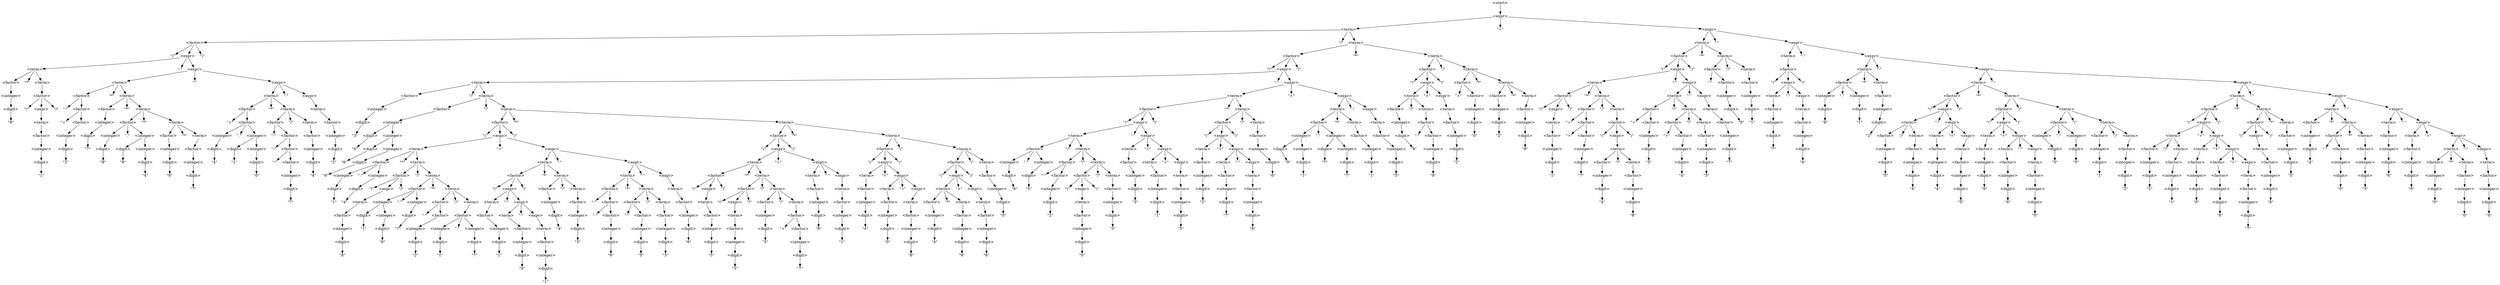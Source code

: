 digraph DerivationTree {

    node [shape=plain];

    n1 [label="\<start\>"];
    n2 [label="\<expr\>"];
    n1 -> n2;

    n3 [label="\<term\>"];
    n2 -> n3;

    n4 [label="\"+\""];
    n2 -> n4;

    n5 [label="\<expr\>"];
    n2 -> n5;

    n6 [label="\<factor\>"];
    n3 -> n6;

    n7 [label="\"/\""];
    n3 -> n7;

    n8 [label="\<term\>"];
    n3 -> n8;

    n9 [label="\<term\>"];
    n5 -> n9;

    n10 [label="\"-\""];
    n5 -> n10;

    n11 [label="\<expr\>"];
    n5 -> n11;

    n12 [label="\"(\""];
    n6 -> n12;

    n13 [label="\<expr\>"];
    n6 -> n13;

    n14 [label="\")\""];
    n6 -> n14;

    n15 [label="\<factor\>"];
    n8 -> n15;

    n16 [label="\"*\""];
    n8 -> n16;

    n17 [label="\<term\>"];
    n8 -> n17;

    n18 [label="\<factor\>"];
    n9 -> n18;

    n19 [label="\"*\""];
    n9 -> n19;

    n20 [label="\<term\>"];
    n9 -> n20;

    n21 [label="\<term\>"];
    n11 -> n21;

    n22 [label="\"-\""];
    n11 -> n22;

    n23 [label="\<expr\>"];
    n11 -> n23;

    n24 [label="\<term\>"];
    n13 -> n24;

    n25 [label="\"-\""];
    n13 -> n25;

    n26 [label="\<expr\>"];
    n13 -> n26;

    n27 [label="\"(\""];
    n15 -> n27;

    n28 [label="\<expr\>"];
    n15 -> n28;

    n29 [label="\")\""];
    n15 -> n29;

    n30 [label="\<factor\>"];
    n17 -> n30;

    n31 [label="\"/\""];
    n17 -> n31;

    n32 [label="\<term\>"];
    n17 -> n32;

    n33 [label="\"(\""];
    n18 -> n33;

    n34 [label="\<expr\>"];
    n18 -> n34;

    n35 [label="\")\""];
    n18 -> n35;

    n36 [label="\<factor\>"];
    n20 -> n36;

    n37 [label="\"/\""];
    n20 -> n37;

    n38 [label="\<term\>"];
    n20 -> n38;

    n39 [label="\<factor\>"];
    n21 -> n39;

    n40 [label="\<term\>"];
    n23 -> n40;

    n41 [label="\"-\""];
    n23 -> n41;

    n42 [label="\<expr\>"];
    n23 -> n42;

    n43 [label="\<factor\>"];
    n24 -> n43;

    n44 [label="\"*\""];
    n24 -> n44;

    n45 [label="\<term\>"];
    n24 -> n45;

    n46 [label="\<term\>"];
    n26 -> n46;

    n47 [label="\"-\""];
    n26 -> n47;

    n48 [label="\<expr\>"];
    n26 -> n48;

    n49 [label="\<term\>"];
    n28 -> n49;

    n50 [label="\"-\""];
    n28 -> n50;

    n51 [label="\<expr\>"];
    n28 -> n51;

    n52 [label="\"(\""];
    n30 -> n52;

    n53 [label="\<expr\>"];
    n30 -> n53;

    n54 [label="\")\""];
    n30 -> n54;

    n55 [label="\<factor\>"];
    n32 -> n55;

    n56 [label="\"*\""];
    n32 -> n56;

    n57 [label="\<term\>"];
    n32 -> n57;

    n58 [label="\<term\>"];
    n34 -> n58;

    n59 [label="\"-\""];
    n34 -> n59;

    n60 [label="\<expr\>"];
    n34 -> n60;

    n61 [label="\"-\""];
    n36 -> n61;

    n62 [label="\<factor\>"];
    n36 -> n62;

    n63 [label="\<factor\>"];
    n38 -> n63;

    n64 [label="\"(\""];
    n39 -> n64;

    n65 [label="\<expr\>"];
    n39 -> n65;

    n66 [label="\")\""];
    n39 -> n66;

    n67 [label="\<factor\>"];
    n40 -> n67;

    n68 [label="\"*\""];
    n40 -> n68;

    n69 [label="\<term\>"];
    n40 -> n69;

    n70 [label="\<term\>"];
    n42 -> n70;

    n71 [label="\"-\""];
    n42 -> n71;

    n72 [label="\<expr\>"];
    n42 -> n72;

    n73 [label="\<integer\>"];
    n43 -> n73;

    n74 [label="\<factor\>"];
    n45 -> n74;

    n75 [label="\<factor\>"];
    n46 -> n75;

    n76 [label="\"*\""];
    n46 -> n76;

    n77 [label="\<term\>"];
    n46 -> n77;

    n78 [label="\<term\>"];
    n48 -> n78;

    n79 [label="\"-\""];
    n48 -> n79;

    n80 [label="\<expr\>"];
    n48 -> n80;

    n81 [label="\<factor\>"];
    n49 -> n81;

    n82 [label="\"/\""];
    n49 -> n82;

    n83 [label="\<term\>"];
    n49 -> n83;

    n84 [label="\<term\>"];
    n51 -> n84;

    n85 [label="\"+\""];
    n51 -> n85;

    n86 [label="\<expr\>"];
    n51 -> n86;

    n87 [label="\<term\>"];
    n53 -> n87;

    n88 [label="\"+\""];
    n53 -> n88;

    n89 [label="\<expr\>"];
    n53 -> n89;

    n90 [label="\"+\""];
    n55 -> n90;

    n91 [label="\<factor\>"];
    n55 -> n91;

    n92 [label="\<factor\>"];
    n57 -> n92;

    n93 [label="\"*\""];
    n57 -> n93;

    n94 [label="\<term\>"];
    n57 -> n94;

    n95 [label="\<factor\>"];
    n58 -> n95;

    n96 [label="\"*\""];
    n58 -> n96;

    n97 [label="\<term\>"];
    n58 -> n97;

    n98 [label="\<term\>"];
    n60 -> n98;

    n99 [label="\"-\""];
    n60 -> n99;

    n100 [label="\<expr\>"];
    n60 -> n100;

    n101 [label="\<integer\>"];
    n62 -> n101;

    n102 [label="\<integer\>"];
    n63 -> n102;

    n103 [label="\<term\>"];
    n65 -> n103;

    n104 [label="\"-\""];
    n65 -> n104;

    n105 [label="\<expr\>"];
    n65 -> n105;

    n106 [label="\<integer\>"];
    n67 -> n106;

    n107 [label="\".\""];
    n67 -> n107;

    n108 [label="\<integer\>"];
    n67 -> n108;

    n109 [label="\<factor\>"];
    n69 -> n109;

    n110 [label="\<factor\>"];
    n70 -> n110;

    n111 [label="\"*\""];
    n70 -> n111;

    n112 [label="\<term\>"];
    n70 -> n112;

    n113 [label="\<term\>"];
    n72 -> n113;

    n114 [label="\"-\""];
    n72 -> n114;

    n115 [label="\<expr\>"];
    n72 -> n115;

    n116 [label="\<digit\>"];
    n73 -> n116;

    n117 [label="\"(\""];
    n74 -> n117;

    n118 [label="\<expr\>"];
    n74 -> n118;

    n119 [label="\")\""];
    n74 -> n119;

    n120 [label="\"-\""];
    n75 -> n120;

    n121 [label="\<factor\>"];
    n75 -> n121;

    n122 [label="\<factor\>"];
    n77 -> n122;

    n123 [label="\"*\""];
    n77 -> n123;

    n124 [label="\<term\>"];
    n77 -> n124;

    n125 [label="\<factor\>"];
    n78 -> n125;

    n126 [label="\"*\""];
    n78 -> n126;

    n127 [label="\<term\>"];
    n78 -> n127;

    n128 [label="\<term\>"];
    n80 -> n128;

    n129 [label="\<integer\>"];
    n81 -> n129;

    n130 [label="\<factor\>"];
    n83 -> n130;

    n131 [label="\"/\""];
    n83 -> n131;

    n132 [label="\<term\>"];
    n83 -> n132;

    n133 [label="\<factor\>"];
    n84 -> n133;

    n134 [label="\"*\""];
    n84 -> n134;

    n135 [label="\<term\>"];
    n84 -> n135;

    n136 [label="\<term\>"];
    n86 -> n136;

    n137 [label="\"-\""];
    n86 -> n137;

    n138 [label="\<expr\>"];
    n86 -> n138;

    n139 [label="\<factor\>"];
    n87 -> n139;

    n140 [label="\"/\""];
    n87 -> n140;

    n141 [label="\<term\>"];
    n87 -> n141;

    n142 [label="\<term\>"];
    n89 -> n142;

    n143 [label="\<integer\>"];
    n91 -> n143;

    n144 [label="\<integer\>"];
    n92 -> n144;

    n145 [label="\<factor\>"];
    n94 -> n145;

    n146 [label="\"(\""];
    n95 -> n146;

    n147 [label="\<expr\>"];
    n95 -> n147;

    n148 [label="\")\""];
    n95 -> n148;

    n149 [label="\<factor\>"];
    n97 -> n149;

    n150 [label="\"/\""];
    n97 -> n150;

    n151 [label="\<term\>"];
    n97 -> n151;

    n152 [label="\<factor\>"];
    n98 -> n152;

    n153 [label="\"/\""];
    n98 -> n153;

    n154 [label="\<term\>"];
    n98 -> n154;

    n155 [label="\<term\>"];
    n100 -> n155;

    n156 [label="\<digit\>"];
    n101 -> n156;

    n157 [label="\<digit\>"];
    n102 -> n157;

    n158 [label="\<factor\>"];
    n103 -> n158;

    n159 [label="\<term\>"];
    n105 -> n159;

    n160 [label="\<digit\>"];
    n106 -> n160;

    n161 [label="\<digit\>"];
    n108 -> n161;

    n162 [label="\<integer\>"];
    n109 -> n162;

    n163 [label="\"(\""];
    n110 -> n163;

    n164 [label="\<expr\>"];
    n110 -> n164;

    n165 [label="\")\""];
    n110 -> n165;

    n166 [label="\<factor\>"];
    n112 -> n166;

    n167 [label="\"/\""];
    n112 -> n167;

    n168 [label="\<term\>"];
    n112 -> n168;

    n169 [label="\<factor\>"];
    n113 -> n169;

    n170 [label="\"*\""];
    n113 -> n170;

    n171 [label="\<term\>"];
    n113 -> n171;

    n172 [label="\<term\>"];
    n115 -> n172;

    n173 [label="\"-\""];
    n115 -> n173;

    n174 [label="\<expr\>"];
    n115 -> n174;

    n175 [label="\"6\""];
    n116 -> n175;

    n176 [label="\<term\>"];
    n118 -> n176;

    n177 [label="\"+\""];
    n121 -> n177;

    n178 [label="\<factor\>"];
    n121 -> n178;

    n179 [label="\<integer\>"];
    n122 -> n179;

    n180 [label="\<factor\>"];
    n124 -> n180;

    n181 [label="\"*\""];
    n124 -> n181;

    n182 [label="\<term\>"];
    n124 -> n182;

    n183 [label="\"+\""];
    n125 -> n183;

    n184 [label="\<factor\>"];
    n125 -> n184;

    n185 [label="\<factor\>"];
    n127 -> n185;

    n186 [label="\"/\""];
    n127 -> n186;

    n187 [label="\<term\>"];
    n127 -> n187;

    n188 [label="\<factor\>"];
    n128 -> n188;

    n189 [label="\<digit\>"];
    n129 -> n189;

    n190 [label="\<integer\>"];
    n130 -> n190;

    n191 [label="\<factor\>"];
    n132 -> n191;

    n192 [label="\"*\""];
    n132 -> n192;

    n193 [label="\<term\>"];
    n132 -> n193;

    n194 [label="\"(\""];
    n133 -> n194;

    n195 [label="\<expr\>"];
    n133 -> n195;

    n196 [label="\")\""];
    n133 -> n196;

    n197 [label="\<factor\>"];
    n135 -> n197;

    n198 [label="\"/\""];
    n135 -> n198;

    n199 [label="\<term\>"];
    n135 -> n199;

    n200 [label="\<factor\>"];
    n136 -> n200;

    n201 [label="\"*\""];
    n136 -> n201;

    n202 [label="\<term\>"];
    n136 -> n202;

    n203 [label="\<term\>"];
    n138 -> n203;

    n204 [label="\<integer\>"];
    n139 -> n204;

    n205 [label="\<factor\>"];
    n141 -> n205;

    n206 [label="\<factor\>"];
    n142 -> n206;

    n207 [label="\<digit\>"];
    n143 -> n207;

    n208 [label="\<digit\>"];
    n144 -> n208;

    n209 [label="\<integer\>"];
    n145 -> n209;

    n210 [label="\<term\>"];
    n147 -> n210;

    n211 [label="\"+\""];
    n149 -> n211;

    n212 [label="\<factor\>"];
    n149 -> n212;

    n213 [label="\<factor\>"];
    n151 -> n213;

    n214 [label="\"+\""];
    n152 -> n214;

    n215 [label="\<factor\>"];
    n152 -> n215;

    n216 [label="\<factor\>"];
    n154 -> n216;

    n217 [label="\"/\""];
    n154 -> n217;

    n218 [label="\<term\>"];
    n154 -> n218;

    n219 [label="\<factor\>"];
    n155 -> n219;

    n220 [label="\"8\""];
    n156 -> n220;

    n221 [label="\"1\""];
    n157 -> n221;

    n222 [label="\<integer\>"];
    n158 -> n222;

    n223 [label="\<factor\>"];
    n159 -> n223;

    n224 [label="\"8\""];
    n160 -> n224;

    n225 [label="\"1\""];
    n161 -> n225;

    n226 [label="\<digit\>"];
    n162 -> n226;

    n227 [label="\<term\>"];
    n164 -> n227;

    n228 [label="\"-\""];
    n164 -> n228;

    n229 [label="\<expr\>"];
    n164 -> n229;

    n230 [label="\"(\""];
    n166 -> n230;

    n231 [label="\<expr\>"];
    n166 -> n231;

    n232 [label="\")\""];
    n166 -> n232;

    n233 [label="\<factor\>"];
    n168 -> n233;

    n234 [label="\"/\""];
    n168 -> n234;

    n235 [label="\<term\>"];
    n168 -> n235;

    n236 [label="\"(\""];
    n169 -> n236;

    n237 [label="\<expr\>"];
    n169 -> n237;

    n238 [label="\")\""];
    n169 -> n238;

    n239 [label="\<factor\>"];
    n171 -> n239;

    n240 [label="\"*\""];
    n171 -> n240;

    n241 [label="\<term\>"];
    n171 -> n241;

    n242 [label="\<factor\>"];
    n172 -> n242;

    n243 [label="\"*\""];
    n172 -> n243;

    n244 [label="\<term\>"];
    n172 -> n244;

    n245 [label="\<term\>"];
    n174 -> n245;

    n246 [label="\"-\""];
    n174 -> n246;

    n247 [label="\<expr\>"];
    n174 -> n247;

    n248 [label="\<factor\>"];
    n176 -> n248;

    n249 [label="\<integer\>"];
    n178 -> n249;

    n250 [label="\<digit\>"];
    n179 -> n250;

    n251 [label="\<integer\>"];
    n180 -> n251;

    n252 [label="\".\""];
    n180 -> n252;

    n253 [label="\<integer\>"];
    n180 -> n253;

    n254 [label="\<factor\>"];
    n182 -> n254;

    n255 [label="\"*\""];
    n182 -> n255;

    n256 [label="\<term\>"];
    n182 -> n256;

    n257 [label="\<integer\>"];
    n184 -> n257;

    n258 [label="\".\""];
    n184 -> n258;

    n259 [label="\<integer\>"];
    n184 -> n259;

    n260 [label="\"-\""];
    n185 -> n260;

    n261 [label="\<factor\>"];
    n185 -> n261;

    n262 [label="\<factor\>"];
    n187 -> n262;

    n263 [label="\<integer\>"];
    n188 -> n263;

    n264 [label="\"3\""];
    n189 -> n264;

    n265 [label="\<digit\>"];
    n190 -> n265;

    n266 [label="\<integer\>"];
    n190 -> n266;

    n267 [label="\"(\""];
    n191 -> n267;

    n268 [label="\<expr\>"];
    n191 -> n268;

    n269 [label="\")\""];
    n191 -> n269;

    n270 [label="\<factor\>"];
    n193 -> n270;

    n271 [label="\"*\""];
    n193 -> n271;

    n272 [label="\<term\>"];
    n193 -> n272;

    n273 [label="\<term\>"];
    n195 -> n273;

    n274 [label="\"-\""];
    n195 -> n274;

    n275 [label="\<expr\>"];
    n195 -> n275;

    n276 [label="\"(\""];
    n197 -> n276;

    n277 [label="\<expr\>"];
    n197 -> n277;

    n278 [label="\")\""];
    n197 -> n278;

    n279 [label="\<factor\>"];
    n199 -> n279;

    n280 [label="\<integer\>"];
    n200 -> n280;

    n281 [label="\".\""];
    n200 -> n281;

    n282 [label="\<integer\>"];
    n200 -> n282;

    n283 [label="\<factor\>"];
    n202 -> n283;

    n284 [label="\<factor\>"];
    n203 -> n284;

    n285 [label="\<digit\>"];
    n204 -> n285;

    n286 [label="\"-\""];
    n205 -> n286;

    n287 [label="\<factor\>"];
    n205 -> n287;

    n288 [label="\<integer\>"];
    n206 -> n288;

    n289 [label="\"0\""];
    n207 -> n289;

    n290 [label="\"2\""];
    n208 -> n290;

    n291 [label="\<digit\>"];
    n209 -> n291;

    n292 [label="\<factor\>"];
    n210 -> n292;

    n293 [label="\"+\""];
    n212 -> n293;

    n294 [label="\<factor\>"];
    n212 -> n294;

    n295 [label="\"(\""];
    n213 -> n295;

    n296 [label="\<expr\>"];
    n213 -> n296;

    n297 [label="\")\""];
    n213 -> n297;

    n298 [label="\<integer\>"];
    n215 -> n298;

    n299 [label="\"+\""];
    n216 -> n299;

    n300 [label="\<factor\>"];
    n216 -> n300;

    n301 [label="\<factor\>"];
    n218 -> n301;

    n302 [label="\<integer\>"];
    n219 -> n302;

    n303 [label="\<digit\>"];
    n222 -> n303;

    n304 [label="\<integer\>"];
    n223 -> n304;

    n305 [label="\"2\""];
    n226 -> n305;

    n306 [label="\<factor\>"];
    n227 -> n306;

    n307 [label="\"/\""];
    n227 -> n307;

    n308 [label="\<term\>"];
    n227 -> n308;

    n309 [label="\<term\>"];
    n229 -> n309;

    n310 [label="\"+\""];
    n229 -> n310;

    n311 [label="\<expr\>"];
    n229 -> n311;

    n312 [label="\<term\>"];
    n231 -> n312;

    n313 [label="\"+\""];
    n231 -> n313;

    n314 [label="\<expr\>"];
    n231 -> n314;

    n315 [label="\<integer\>"];
    n233 -> n315;

    n316 [label="\".\""];
    n233 -> n316;

    n317 [label="\<integer\>"];
    n233 -> n317;

    n318 [label="\<factor\>"];
    n235 -> n318;

    n319 [label="\"/\""];
    n235 -> n319;

    n320 [label="\<term\>"];
    n235 -> n320;

    n321 [label="\<term\>"];
    n237 -> n321;

    n322 [label="\"+\""];
    n237 -> n322;

    n323 [label="\<expr\>"];
    n237 -> n323;

    n324 [label="\"(\""];
    n239 -> n324;

    n325 [label="\<expr\>"];
    n239 -> n325;

    n326 [label="\")\""];
    n239 -> n326;

    n327 [label="\<factor\>"];
    n241 -> n327;

    n328 [label="\<integer\>"];
    n242 -> n328;

    n329 [label="\<factor\>"];
    n244 -> n329;

    n330 [label="\"*\""];
    n244 -> n330;

    n331 [label="\<term\>"];
    n244 -> n331;

    n332 [label="\<factor\>"];
    n245 -> n332;

    n333 [label="\<term\>"];
    n247 -> n333;

    n334 [label="\"+\""];
    n247 -> n334;

    n335 [label="\<expr\>"];
    n247 -> n335;

    n336 [label="\<integer\>"];
    n248 -> n336;

    n337 [label="\<digit\>"];
    n249 -> n337;

    n338 [label="\"7\""];
    n250 -> n338;

    n339 [label="\<digit\>"];
    n251 -> n339;

    n340 [label="\<digit\>"];
    n253 -> n340;

    n341 [label="\<integer\>"];
    n253 -> n341;

    n342 [label="\<integer\>"];
    n254 -> n342;

    n343 [label="\<factor\>"];
    n256 -> n343;

    n344 [label="\<digit\>"];
    n257 -> n344;

    n345 [label="\<digit\>"];
    n259 -> n345;

    n346 [label="\<integer\>"];
    n259 -> n346;

    n347 [label="\"-\""];
    n261 -> n347;

    n348 [label="\<factor\>"];
    n261 -> n348;

    n349 [label="\<integer\>"];
    n262 -> n349;

    n350 [label="\<digit\>"];
    n263 -> n350;

    n351 [label="\"6\""];
    n265 -> n351;

    n352 [label="\<digit\>"];
    n266 -> n352;

    n353 [label="\<integer\>"];
    n266 -> n353;

    n354 [label="\<term\>"];
    n268 -> n354;

    n355 [label="\"+\""];
    n268 -> n355;

    n356 [label="\<expr\>"];
    n268 -> n356;

    n357 [label="\"(\""];
    n270 -> n357;

    n358 [label="\<expr\>"];
    n270 -> n358;

    n359 [label="\")\""];
    n270 -> n359;

    n360 [label="\<factor\>"];
    n272 -> n360;

    n361 [label="\"/\""];
    n272 -> n361;

    n362 [label="\<term\>"];
    n272 -> n362;

    n363 [label="\<factor\>"];
    n273 -> n363;

    n364 [label="\"/\""];
    n273 -> n364;

    n365 [label="\<term\>"];
    n273 -> n365;

    n366 [label="\<term\>"];
    n275 -> n366;

    n367 [label="\"+\""];
    n275 -> n367;

    n368 [label="\<expr\>"];
    n275 -> n368;

    n369 [label="\<term\>"];
    n277 -> n369;

    n370 [label="\"+\""];
    n277 -> n370;

    n371 [label="\<expr\>"];
    n277 -> n371;

    n372 [label="\<integer\>"];
    n279 -> n372;

    n373 [label="\<digit\>"];
    n280 -> n373;

    n374 [label="\<integer\>"];
    n280 -> n374;

    n375 [label="\<digit\>"];
    n282 -> n375;

    n376 [label="\<integer\>"];
    n282 -> n376;

    n377 [label="\<integer\>"];
    n283 -> n377;

    n378 [label="\<integer\>"];
    n284 -> n378;

    n379 [label="\"9\""];
    n285 -> n379;

    n380 [label="\<integer\>"];
    n287 -> n380;

    n381 [label="\<digit\>"];
    n288 -> n381;

    n382 [label="\"8\""];
    n291 -> n382;

    n383 [label="\<integer\>"];
    n292 -> n383;

    n384 [label="\<integer\>"];
    n294 -> n384;

    n385 [label="\<term\>"];
    n296 -> n385;

    n386 [label="\<digit\>"];
    n298 -> n386;

    n387 [label="\<integer\>"];
    n300 -> n387;

    n388 [label="\<integer\>"];
    n301 -> n388;

    n389 [label="\<digit\>"];
    n302 -> n389;

    n390 [label="\"7\""];
    n303 -> n390;

    n391 [label="\<digit\>"];
    n304 -> n391;

    n392 [label="\<integer\>"];
    n306 -> n392;

    n393 [label="\<factor\>"];
    n308 -> n393;

    n394 [label="\<factor\>"];
    n309 -> n394;

    n395 [label="\<term\>"];
    n311 -> n395;

    n396 [label="\<factor\>"];
    n312 -> n396;

    n397 [label="\<term\>"];
    n314 -> n397;

    n398 [label="\"-\""];
    n314 -> n398;

    n399 [label="\<expr\>"];
    n314 -> n399;

    n400 [label="\<digit\>"];
    n315 -> n400;

    n401 [label="\<digit\>"];
    n317 -> n401;

    n402 [label="\<integer\>"];
    n318 -> n402;

    n403 [label="\<factor\>"];
    n320 -> n403;

    n404 [label="\<factor\>"];
    n321 -> n404;

    n405 [label="\"/\""];
    n321 -> n405;

    n406 [label="\<term\>"];
    n321 -> n406;

    n407 [label="\<term\>"];
    n323 -> n407;

    n408 [label="\"+\""];
    n323 -> n408;

    n409 [label="\<expr\>"];
    n323 -> n409;

    n410 [label="\<term\>"];
    n325 -> n410;

    n411 [label="\<integer\>"];
    n327 -> n411;

    n412 [label="\<digit\>"];
    n328 -> n412;

    n413 [label="\"-\""];
    n329 -> n413;

    n414 [label="\<factor\>"];
    n329 -> n414;

    n415 [label="\<factor\>"];
    n331 -> n415;

    n416 [label="\<integer\>"];
    n332 -> n416;

    n417 [label="\<factor\>"];
    n333 -> n417;

    n418 [label="\<term\>"];
    n335 -> n418;

    n419 [label="\"-\""];
    n335 -> n419;

    n420 [label="\<expr\>"];
    n335 -> n420;

    n421 [label="\<digit\>"];
    n336 -> n421;

    n422 [label="\"2\""];
    n337 -> n422;

    n423 [label="\"8\""];
    n339 -> n423;

    n424 [label="\"9\""];
    n340 -> n424;

    n425 [label="\<digit\>"];
    n341 -> n425;

    n426 [label="\<digit\>"];
    n342 -> n426;

    n427 [label="\<integer\>"];
    n343 -> n427;

    n428 [label="\"4\""];
    n344 -> n428;

    n429 [label="\"1\""];
    n345 -> n429;

    n430 [label="\<digit\>"];
    n346 -> n430;

    n431 [label="\"-\""];
    n348 -> n431;

    n432 [label="\<factor\>"];
    n348 -> n432;

    n433 [label="\<digit\>"];
    n349 -> n433;

    n434 [label="\"2\""];
    n350 -> n434;

    n435 [label="\"8\""];
    n352 -> n435;

    n436 [label="\<digit\>"];
    n353 -> n436;

    n437 [label="\<factor\>"];
    n354 -> n437;

    n438 [label="\"*\""];
    n354 -> n438;

    n439 [label="\<term\>"];
    n354 -> n439;

    n440 [label="\<term\>"];
    n356 -> n440;

    n441 [label="\"-\""];
    n356 -> n441;

    n442 [label="\<expr\>"];
    n356 -> n442;

    n443 [label="\<term\>"];
    n358 -> n443;

    n444 [label="\"+\""];
    n358 -> n444;

    n445 [label="\<expr\>"];
    n358 -> n445;

    n446 [label="\"(\""];
    n360 -> n446;

    n447 [label="\<expr\>"];
    n360 -> n447;

    n448 [label="\")\""];
    n360 -> n448;

    n449 [label="\<factor\>"];
    n362 -> n449;

    n450 [label="\"/\""];
    n362 -> n450;

    n451 [label="\<term\>"];
    n362 -> n451;

    n452 [label="\<integer\>"];
    n363 -> n452;

    n453 [label="\".\""];
    n363 -> n453;

    n454 [label="\<integer\>"];
    n363 -> n454;

    n455 [label="\<factor\>"];
    n365 -> n455;

    n456 [label="\"/\""];
    n365 -> n456;

    n457 [label="\<term\>"];
    n365 -> n457;

    n458 [label="\<factor\>"];
    n366 -> n458;

    n459 [label="\<term\>"];
    n368 -> n459;

    n460 [label="\"+\""];
    n368 -> n460;

    n461 [label="\<expr\>"];
    n368 -> n461;

    n462 [label="\<factor\>"];
    n369 -> n462;

    n463 [label="\<term\>"];
    n371 -> n463;

    n464 [label="\"-\""];
    n371 -> n464;

    n465 [label="\<expr\>"];
    n371 -> n465;

    n466 [label="\<digit\>"];
    n372 -> n466;

    n467 [label="\"9\""];
    n373 -> n467;

    n468 [label="\<digit\>"];
    n374 -> n468;

    n469 [label="\"7\""];
    n375 -> n469;

    n470 [label="\<digit\>"];
    n376 -> n470;

    n471 [label="\<digit\>"];
    n377 -> n471;

    n472 [label="\<digit\>"];
    n378 -> n472;

    n473 [label="\<digit\>"];
    n380 -> n473;

    n474 [label="\"2\""];
    n381 -> n474;

    n475 [label="\<digit\>"];
    n383 -> n475;

    n476 [label="\<digit\>"];
    n384 -> n476;

    n477 [label="\<factor\>"];
    n385 -> n477;

    n478 [label="\"/\""];
    n385 -> n478;

    n479 [label="\<term\>"];
    n385 -> n479;

    n480 [label="\"3\""];
    n386 -> n480;

    n481 [label="\<digit\>"];
    n387 -> n481;

    n482 [label="\<digit\>"];
    n388 -> n482;

    n483 [label="\"7\""];
    n389 -> n483;

    n484 [label="\"4\""];
    n391 -> n484;

    n485 [label="\<digit\>"];
    n392 -> n485;

    n486 [label="\<integer\>"];
    n393 -> n486;

    n487 [label="\<integer\>"];
    n394 -> n487;

    n488 [label="\<factor\>"];
    n395 -> n488;

    n489 [label="\<integer\>"];
    n396 -> n489;

    n490 [label="\<factor\>"];
    n397 -> n490;

    n491 [label="\<term\>"];
    n399 -> n491;

    n492 [label="\"5\""];
    n400 -> n492;

    n493 [label="\"5\""];
    n401 -> n493;

    n494 [label="\<digit\>"];
    n402 -> n494;

    n495 [label="\<integer\>"];
    n403 -> n495;

    n496 [label="\<integer\>"];
    n404 -> n496;

    n497 [label="\<factor\>"];
    n406 -> n497;

    n498 [label="\<factor\>"];
    n407 -> n498;

    n499 [label="\<term\>"];
    n409 -> n499;

    n500 [label="\"+\""];
    n409 -> n500;

    n501 [label="\<expr\>"];
    n409 -> n501;

    n502 [label="\<factor\>"];
    n410 -> n502;

    n503 [label="\<digit\>"];
    n411 -> n503;

    n504 [label="\"4\""];
    n412 -> n504;

    n505 [label="\<integer\>"];
    n414 -> n505;

    n506 [label="\<integer\>"];
    n415 -> n506;

    n507 [label="\<digit\>"];
    n416 -> n507;

    n508 [label="\<integer\>"];
    n417 -> n508;

    n509 [label="\<factor\>"];
    n418 -> n509;

    n510 [label="\"*\""];
    n418 -> n510;

    n511 [label="\<term\>"];
    n418 -> n511;

    n512 [label="\<term\>"];
    n420 -> n512;

    n513 [label="\"1\""];
    n421 -> n513;

    n514 [label="\"4\""];
    n425 -> n514;

    n515 [label="\"6\""];
    n426 -> n515;

    n516 [label="\<digit\>"];
    n427 -> n516;

    n517 [label="\"0\""];
    n430 -> n517;

    n518 [label="\<integer\>"];
    n432 -> n518;

    n519 [label="\"4\""];
    n433 -> n519;

    n520 [label="\"9\""];
    n436 -> n520;

    n521 [label="\<integer\>"];
    n437 -> n521;

    n522 [label="\".\""];
    n437 -> n522;

    n523 [label="\<integer\>"];
    n437 -> n523;

    n524 [label="\<factor\>"];
    n439 -> n524;

    n525 [label="\"/\""];
    n439 -> n525;

    n526 [label="\<term\>"];
    n439 -> n526;

    n527 [label="\<factor\>"];
    n440 -> n527;

    n528 [label="\"*\""];
    n440 -> n528;

    n529 [label="\<term\>"];
    n440 -> n529;

    n530 [label="\<term\>"];
    n442 -> n530;

    n531 [label="\"-\""];
    n442 -> n531;

    n532 [label="\<expr\>"];
    n442 -> n532;

    n533 [label="\<factor\>"];
    n443 -> n533;

    n534 [label="\"*\""];
    n443 -> n534;

    n535 [label="\<term\>"];
    n443 -> n535;

    n536 [label="\<term\>"];
    n445 -> n536;

    n537 [label="\"-\""];
    n445 -> n537;

    n538 [label="\<expr\>"];
    n445 -> n538;

    n539 [label="\<term\>"];
    n447 -> n539;

    n540 [label="\"+\""];
    n447 -> n540;

    n541 [label="\<expr\>"];
    n447 -> n541;

    n542 [label="\"(\""];
    n449 -> n542;

    n543 [label="\<expr\>"];
    n449 -> n543;

    n544 [label="\")\""];
    n449 -> n544;

    n545 [label="\<factor\>"];
    n451 -> n545;

    n546 [label="\<digit\>"];
    n452 -> n546;

    n547 [label="\<digit\>"];
    n454 -> n547;

    n548 [label="\"-\""];
    n455 -> n548;

    n549 [label="\<factor\>"];
    n455 -> n549;

    n550 [label="\<factor\>"];
    n457 -> n550;

    n551 [label="\"/\""];
    n457 -> n551;

    n552 [label="\<term\>"];
    n457 -> n552;

    n553 [label="\<integer\>"];
    n458 -> n553;

    n554 [label="\<factor\>"];
    n459 -> n554;

    n555 [label="\<term\>"];
    n461 -> n555;

    n556 [label="\<integer\>"];
    n462 -> n556;

    n557 [label="\<factor\>"];
    n463 -> n557;

    n558 [label="\<term\>"];
    n465 -> n558;

    n559 [label="\"6\""];
    n466 -> n559;

    n560 [label="\"1\""];
    n468 -> n560;

    n561 [label="\"7\""];
    n470 -> n561;

    n562 [label="\"1\""];
    n471 -> n562;

    n563 [label="\"5\""];
    n472 -> n563;

    n564 [label="\"9\""];
    n473 -> n564;

    n565 [label="\"1\""];
    n475 -> n565;

    n566 [label="\"7\""];
    n476 -> n566;

    n567 [label="\<integer\>"];
    n477 -> n567;

    n568 [label="\<factor\>"];
    n479 -> n568;

    n569 [label="\"4\""];
    n481 -> n569;

    n570 [label="\"5\""];
    n482 -> n570;

    n571 [label="\"5\""];
    n485 -> n571;

    n572 [label="\<digit\>"];
    n486 -> n572;

    n573 [label="\<digit\>"];
    n487 -> n573;

    n574 [label="\<integer\>"];
    n488 -> n574;

    n575 [label="\<digit\>"];
    n489 -> n575;

    n576 [label="\<integer\>"];
    n490 -> n576;

    n577 [label="\<factor\>"];
    n491 -> n577;

    n578 [label="\"1\""];
    n494 -> n578;

    n579 [label="\<digit\>"];
    n495 -> n579;

    n580 [label="\<digit\>"];
    n496 -> n580;

    n581 [label="\<integer\>"];
    n497 -> n581;

    n582 [label="\<integer\>"];
    n498 -> n582;

    n583 [label="\<factor\>"];
    n499 -> n583;

    n584 [label="\<term\>"];
    n501 -> n584;

    n585 [label="\<integer\>"];
    n502 -> n585;

    n586 [label="\"5\""];
    n503 -> n586;

    n587 [label="\<digit\>"];
    n505 -> n587;

    n588 [label="\<digit\>"];
    n506 -> n588;

    n589 [label="\"6\""];
    n507 -> n589;

    n590 [label="\<digit\>"];
    n508 -> n590;

    n591 [label="\<integer\>"];
    n509 -> n591;

    n592 [label="\<factor\>"];
    n511 -> n592;

    n593 [label="\<factor\>"];
    n512 -> n593;

    n594 [label="\"7\""];
    n516 -> n594;

    n595 [label="\<digit\>"];
    n518 -> n595;

    n596 [label="\<digit\>"];
    n521 -> n596;

    n597 [label="\<digit\>"];
    n523 -> n597;

    n598 [label="\"(\""];
    n524 -> n598;

    n599 [label="\<expr\>"];
    n524 -> n599;

    n600 [label="\")\""];
    n524 -> n600;

    n601 [label="\<factor\>"];
    n526 -> n601;

    n602 [label="\"*\""];
    n526 -> n602;

    n603 [label="\<term\>"];
    n526 -> n603;

    n604 [label="\"(\""];
    n527 -> n604;

    n605 [label="\<expr\>"];
    n527 -> n605;

    n606 [label="\")\""];
    n527 -> n606;

    n607 [label="\<factor\>"];
    n529 -> n607;

    n608 [label="\"/\""];
    n529 -> n608;

    n609 [label="\<term\>"];
    n529 -> n609;

    n610 [label="\<factor\>"];
    n530 -> n610;

    n611 [label="\"*\""];
    n530 -> n611;

    n612 [label="\<term\>"];
    n530 -> n612;

    n613 [label="\<term\>"];
    n532 -> n613;

    n614 [label="\"(\""];
    n533 -> n614;

    n615 [label="\<expr\>"];
    n533 -> n615;

    n616 [label="\")\""];
    n533 -> n616;

    n617 [label="\<factor\>"];
    n535 -> n617;

    n618 [label="\"/\""];
    n535 -> n618;

    n619 [label="\<term\>"];
    n535 -> n619;

    n620 [label="\<factor\>"];
    n536 -> n620;

    n621 [label="\<term\>"];
    n538 -> n621;

    n622 [label="\<factor\>"];
    n539 -> n622;

    n623 [label="\<term\>"];
    n541 -> n623;

    n624 [label="\"+\""];
    n541 -> n624;

    n625 [label="\<expr\>"];
    n541 -> n625;

    n626 [label="\<term\>"];
    n543 -> n626;

    n627 [label="\"+\""];
    n543 -> n627;

    n628 [label="\<expr\>"];
    n543 -> n628;

    n629 [label="\<integer\>"];
    n545 -> n629;

    n630 [label="\"6\""];
    n546 -> n630;

    n631 [label="\"0\""];
    n547 -> n631;

    n632 [label="\<integer\>"];
    n549 -> n632;

    n633 [label="\"(\""];
    n550 -> n633;

    n634 [label="\<expr\>"];
    n550 -> n634;

    n635 [label="\")\""];
    n550 -> n635;

    n636 [label="\<factor\>"];
    n552 -> n636;

    n637 [label="\<digit\>"];
    n553 -> n637;

    n638 [label="\<integer\>"];
    n554 -> n638;

    n639 [label="\<factor\>"];
    n555 -> n639;

    n640 [label="\<digit\>"];
    n556 -> n640;

    n641 [label="\<integer\>"];
    n557 -> n641;

    n642 [label="\<factor\>"];
    n558 -> n642;

    n643 [label="\<digit\>"];
    n567 -> n643;

    n644 [label="\<integer\>"];
    n568 -> n644;

    n645 [label="\"4\""];
    n572 -> n645;

    n646 [label="\"4\""];
    n573 -> n646;

    n647 [label="\<digit\>"];
    n574 -> n647;

    n648 [label="\"9\""];
    n575 -> n648;

    n649 [label="\<digit\>"];
    n576 -> n649;

    n650 [label="\<integer\>"];
    n577 -> n650;

    n651 [label="\"2\""];
    n579 -> n651;

    n652 [label="\"2\""];
    n580 -> n652;

    n653 [label="\<digit\>"];
    n581 -> n653;

    n654 [label="\<digit\>"];
    n582 -> n654;

    n655 [label="\<integer\>"];
    n583 -> n655;

    n656 [label="\<factor\>"];
    n584 -> n656;

    n657 [label="\<digit\>"];
    n585 -> n657;

    n658 [label="\"0\""];
    n587 -> n658;

    n659 [label="\"3\""];
    n588 -> n659;

    n660 [label="\"9\""];
    n590 -> n660;

    n661 [label="\<digit\>"];
    n591 -> n661;

    n662 [label="\<integer\>"];
    n592 -> n662;

    n663 [label="\<integer\>"];
    n593 -> n663;

    n664 [label="\"7\""];
    n595 -> n664;

    n665 [label="\"1\""];
    n596 -> n665;

    n666 [label="\"4\""];
    n597 -> n666;

    n667 [label="\<term\>"];
    n599 -> n667;

    n668 [label="\<integer\>"];
    n601 -> n668;

    n669 [label="\".\""];
    n601 -> n669;

    n670 [label="\<integer\>"];
    n601 -> n670;

    n671 [label="\<factor\>"];
    n603 -> n671;

    n672 [label="\"/\""];
    n603 -> n672;

    n673 [label="\<term\>"];
    n603 -> n673;

    n674 [label="\<term\>"];
    n605 -> n674;

    n675 [label="\"-\""];
    n605 -> n675;

    n676 [label="\<expr\>"];
    n605 -> n676;

    n677 [label="\<integer\>"];
    n607 -> n677;

    n678 [label="\<factor\>"];
    n609 -> n678;

    n679 [label="\"-\""];
    n610 -> n679;

    n680 [label="\<factor\>"];
    n610 -> n680;

    n681 [label="\<factor\>"];
    n612 -> n681;

    n682 [label="\"/\""];
    n612 -> n682;

    n683 [label="\<term\>"];
    n612 -> n683;

    n684 [label="\<factor\>"];
    n613 -> n684;

    n685 [label="\<term\>"];
    n615 -> n685;

    n686 [label="\"(\""];
    n617 -> n686;

    n687 [label="\<expr\>"];
    n617 -> n687;

    n688 [label="\")\""];
    n617 -> n688;

    n689 [label="\<factor\>"];
    n619 -> n689;

    n690 [label="\"/\""];
    n619 -> n690;

    n691 [label="\<term\>"];
    n619 -> n691;

    n692 [label="\<integer\>"];
    n620 -> n692;

    n693 [label="\<factor\>"];
    n621 -> n693;

    n694 [label="\<integer\>"];
    n622 -> n694;

    n695 [label="\<factor\>"];
    n623 -> n695;

    n696 [label="\<term\>"];
    n625 -> n696;

    n697 [label="\<factor\>"];
    n626 -> n697;

    n698 [label="\"*\""];
    n626 -> n698;

    n699 [label="\<term\>"];
    n626 -> n699;

    n700 [label="\<term\>"];
    n628 -> n700;

    n701 [label="\<digit\>"];
    n629 -> n701;

    n702 [label="\<digit\>"];
    n632 -> n702;

    n703 [label="\<term\>"];
    n634 -> n703;

    n704 [label="\<integer\>"];
    n636 -> n704;

    n705 [label="\"3\""];
    n637 -> n705;

    n706 [label="\<digit\>"];
    n638 -> n706;

    n707 [label="\<integer\>"];
    n639 -> n707;

    n708 [label="\"2\""];
    n640 -> n708;

    n709 [label="\<digit\>"];
    n641 -> n709;

    n710 [label="\<integer\>"];
    n642 -> n710;

    n711 [label="\"4\""];
    n643 -> n711;

    n712 [label="\<digit\>"];
    n644 -> n712;

    n713 [label="\"5\""];
    n647 -> n713;

    n714 [label="\"6\""];
    n649 -> n714;

    n715 [label="\<digit\>"];
    n650 -> n715;

    n716 [label="\"1\""];
    n653 -> n716;

    n717 [label="\"0\""];
    n654 -> n717;

    n718 [label="\<digit\>"];
    n655 -> n718;

    n719 [label="\<integer\>"];
    n656 -> n719;

    n720 [label="\"8\""];
    n657 -> n720;

    n721 [label="\"0\""];
    n661 -> n721;

    n722 [label="\<digit\>"];
    n662 -> n722;

    n723 [label="\<digit\>"];
    n663 -> n723;

    n724 [label="\<factor\>"];
    n667 -> n724;

    n725 [label="\<digit\>"];
    n668 -> n725;

    n726 [label="\<integer\>"];
    n668 -> n726;

    n727 [label="\<digit\>"];
    n670 -> n727;

    n728 [label="\"-\""];
    n671 -> n728;

    n729 [label="\<factor\>"];
    n671 -> n729;

    n730 [label="\<factor\>"];
    n673 -> n730;

    n731 [label="\<factor\>"];
    n674 -> n731;

    n732 [label="\<term\>"];
    n676 -> n732;

    n733 [label="\"-\""];
    n676 -> n733;

    n734 [label="\<expr\>"];
    n676 -> n734;

    n735 [label="\<digit\>"];
    n677 -> n735;

    n736 [label="\<integer\>"];
    n678 -> n736;

    n737 [label="\"-\""];
    n680 -> n737;

    n738 [label="\<factor\>"];
    n680 -> n738;

    n739 [label="\"-\""];
    n681 -> n739;

    n740 [label="\<factor\>"];
    n681 -> n740;

    n741 [label="\<factor\>"];
    n683 -> n741;

    n742 [label="\<integer\>"];
    n684 -> n742;

    n743 [label="\<factor\>"];
    n685 -> n743;

    n744 [label="\<term\>"];
    n687 -> n744;

    n745 [label="\<integer\>"];
    n689 -> n745;

    n746 [label="\<factor\>"];
    n691 -> n746;

    n747 [label="\<digit\>"];
    n692 -> n747;

    n748 [label="\<integer\>"];
    n693 -> n748;

    n749 [label="\<digit\>"];
    n694 -> n749;

    n750 [label="\<integer\>"];
    n695 -> n750;

    n751 [label="\<factor\>"];
    n696 -> n751;

    n752 [label="\<integer\>"];
    n697 -> n752;

    n753 [label="\<factor\>"];
    n699 -> n753;

    n754 [label="\<factor\>"];
    n700 -> n754;

    n755 [label="\"0\""];
    n701 -> n755;

    n756 [label="\"2\""];
    n702 -> n756;

    n757 [label="\<factor\>"];
    n703 -> n757;

    n758 [label="\<digit\>"];
    n704 -> n758;

    n759 [label="\"1\""];
    n706 -> n759;

    n760 [label="\<digit\>"];
    n707 -> n760;

    n761 [label="\"7\""];
    n709 -> n761;

    n762 [label="\<digit\>"];
    n710 -> n762;

    n763 [label="\"8\""];
    n712 -> n763;

    n764 [label="\"0\""];
    n715 -> n764;

    n765 [label="\"8\""];
    n718 -> n765;

    n766 [label="\<digit\>"];
    n719 -> n766;

    n767 [label="\"0\""];
    n722 -> n767;

    n768 [label="\"4\""];
    n723 -> n768;

    n769 [label="\<integer\>"];
    n724 -> n769;

    n770 [label="\"1\""];
    n725 -> n770;

    n771 [label="\<digit\>"];
    n726 -> n771;

    n772 [label="\"7\""];
    n727 -> n772;

    n773 [label="\<integer\>"];
    n729 -> n773;

    n774 [label="\<integer\>"];
    n730 -> n774;

    n775 [label="\".\""];
    n730 -> n775;

    n776 [label="\<integer\>"];
    n730 -> n776;

    n777 [label="\<integer\>"];
    n731 -> n777;

    n778 [label="\<factor\>"];
    n732 -> n778;

    n779 [label="\<term\>"];
    n734 -> n779;

    n780 [label="\"4\""];
    n735 -> n780;

    n781 [label="\<digit\>"];
    n736 -> n781;

    n782 [label="\<integer\>"];
    n738 -> n782;

    n783 [label="\<integer\>"];
    n740 -> n783;

    n784 [label="\<integer\>"];
    n741 -> n784;

    n785 [label="\<digit\>"];
    n742 -> n785;

    n786 [label="\<integer\>"];
    n743 -> n786;

    n787 [label="\<factor\>"];
    n744 -> n787;

    n788 [label="\<digit\>"];
    n745 -> n788;

    n789 [label="\"+\""];
    n746 -> n789;

    n790 [label="\<factor\>"];
    n746 -> n790;

    n791 [label="\"9\""];
    n747 -> n791;

    n792 [label="\<digit\>"];
    n748 -> n792;

    n793 [label="\"4\""];
    n749 -> n793;

    n794 [label="\<digit\>"];
    n750 -> n794;

    n795 [label="\<integer\>"];
    n751 -> n795;

    n796 [label="\<digit\>"];
    n752 -> n796;

    n797 [label="\<integer\>"];
    n753 -> n797;

    n798 [label="\<integer\>"];
    n754 -> n798;

    n799 [label="\<integer\>"];
    n757 -> n799;

    n800 [label="\"3\""];
    n758 -> n800;

    n801 [label="\"5\""];
    n760 -> n801;

    n802 [label="\"8\""];
    n762 -> n802;

    n803 [label="\"7\""];
    n766 -> n803;

    n804 [label="\<digit\>"];
    n769 -> n804;

    n805 [label="\"8\""];
    n771 -> n805;

    n806 [label="\<digit\>"];
    n773 -> n806;

    n807 [label="\<digit\>"];
    n774 -> n807;

    n808 [label="\<digit\>"];
    n776 -> n808;

    n809 [label="\<digit\>"];
    n777 -> n809;

    n810 [label="\<integer\>"];
    n778 -> n810;

    n811 [label="\<factor\>"];
    n779 -> n811;

    n812 [label="\"3\""];
    n781 -> n812;

    n813 [label="\<digit\>"];
    n782 -> n813;

    n814 [label="\<digit\>"];
    n783 -> n814;

    n815 [label="\<digit\>"];
    n784 -> n815;

    n816 [label="\"6\""];
    n785 -> n816;

    n817 [label="\<digit\>"];
    n786 -> n817;

    n818 [label="\<integer\>"];
    n787 -> n818;

    n819 [label="\"5\""];
    n788 -> n819;

    n820 [label="\<integer\>"];
    n790 -> n820;

    n821 [label="\"1\""];
    n792 -> n821;

    n822 [label="\"0\""];
    n794 -> n822;

    n823 [label="\<digit\>"];
    n795 -> n823;

    n824 [label="\"4\""];
    n796 -> n824;

    n825 [label="\<digit\>"];
    n797 -> n825;

    n826 [label="\<digit\>"];
    n798 -> n826;

    n827 [label="\<digit\>"];
    n799 -> n827;

    n828 [label="\"8\""];
    n804 -> n828;

    n829 [label="\"2\""];
    n806 -> n829;

    n830 [label="\"1\""];
    n807 -> n830;

    n831 [label="\"7\""];
    n808 -> n831;

    n832 [label="\"1\""];
    n809 -> n832;

    n833 [label="\<digit\>"];
    n810 -> n833;

    n834 [label="\<integer\>"];
    n811 -> n834;

    n835 [label="\"9\""];
    n813 -> n835;

    n836 [label="\"5\""];
    n814 -> n836;

    n837 [label="\"3\""];
    n815 -> n837;

    n838 [label="\"5\""];
    n817 -> n838;

    n839 [label="\<digit\>"];
    n818 -> n839;

    n840 [label="\<digit\>"];
    n820 -> n840;

    n841 [label="\"8\""];
    n823 -> n841;

    n842 [label="\"9\""];
    n825 -> n842;

    n843 [label="\"6\""];
    n826 -> n843;

    n844 [label="\"0\""];
    n827 -> n844;

    n845 [label="\"9\""];
    n833 -> n845;

    n846 [label="\<digit\>"];
    n834 -> n846;

    n847 [label="\"3\""];
    n839 -> n847;

    n848 [label="\"7\""];
    n840 -> n848;

    n849 [label="\"1\""];
    n846 -> n849;

}